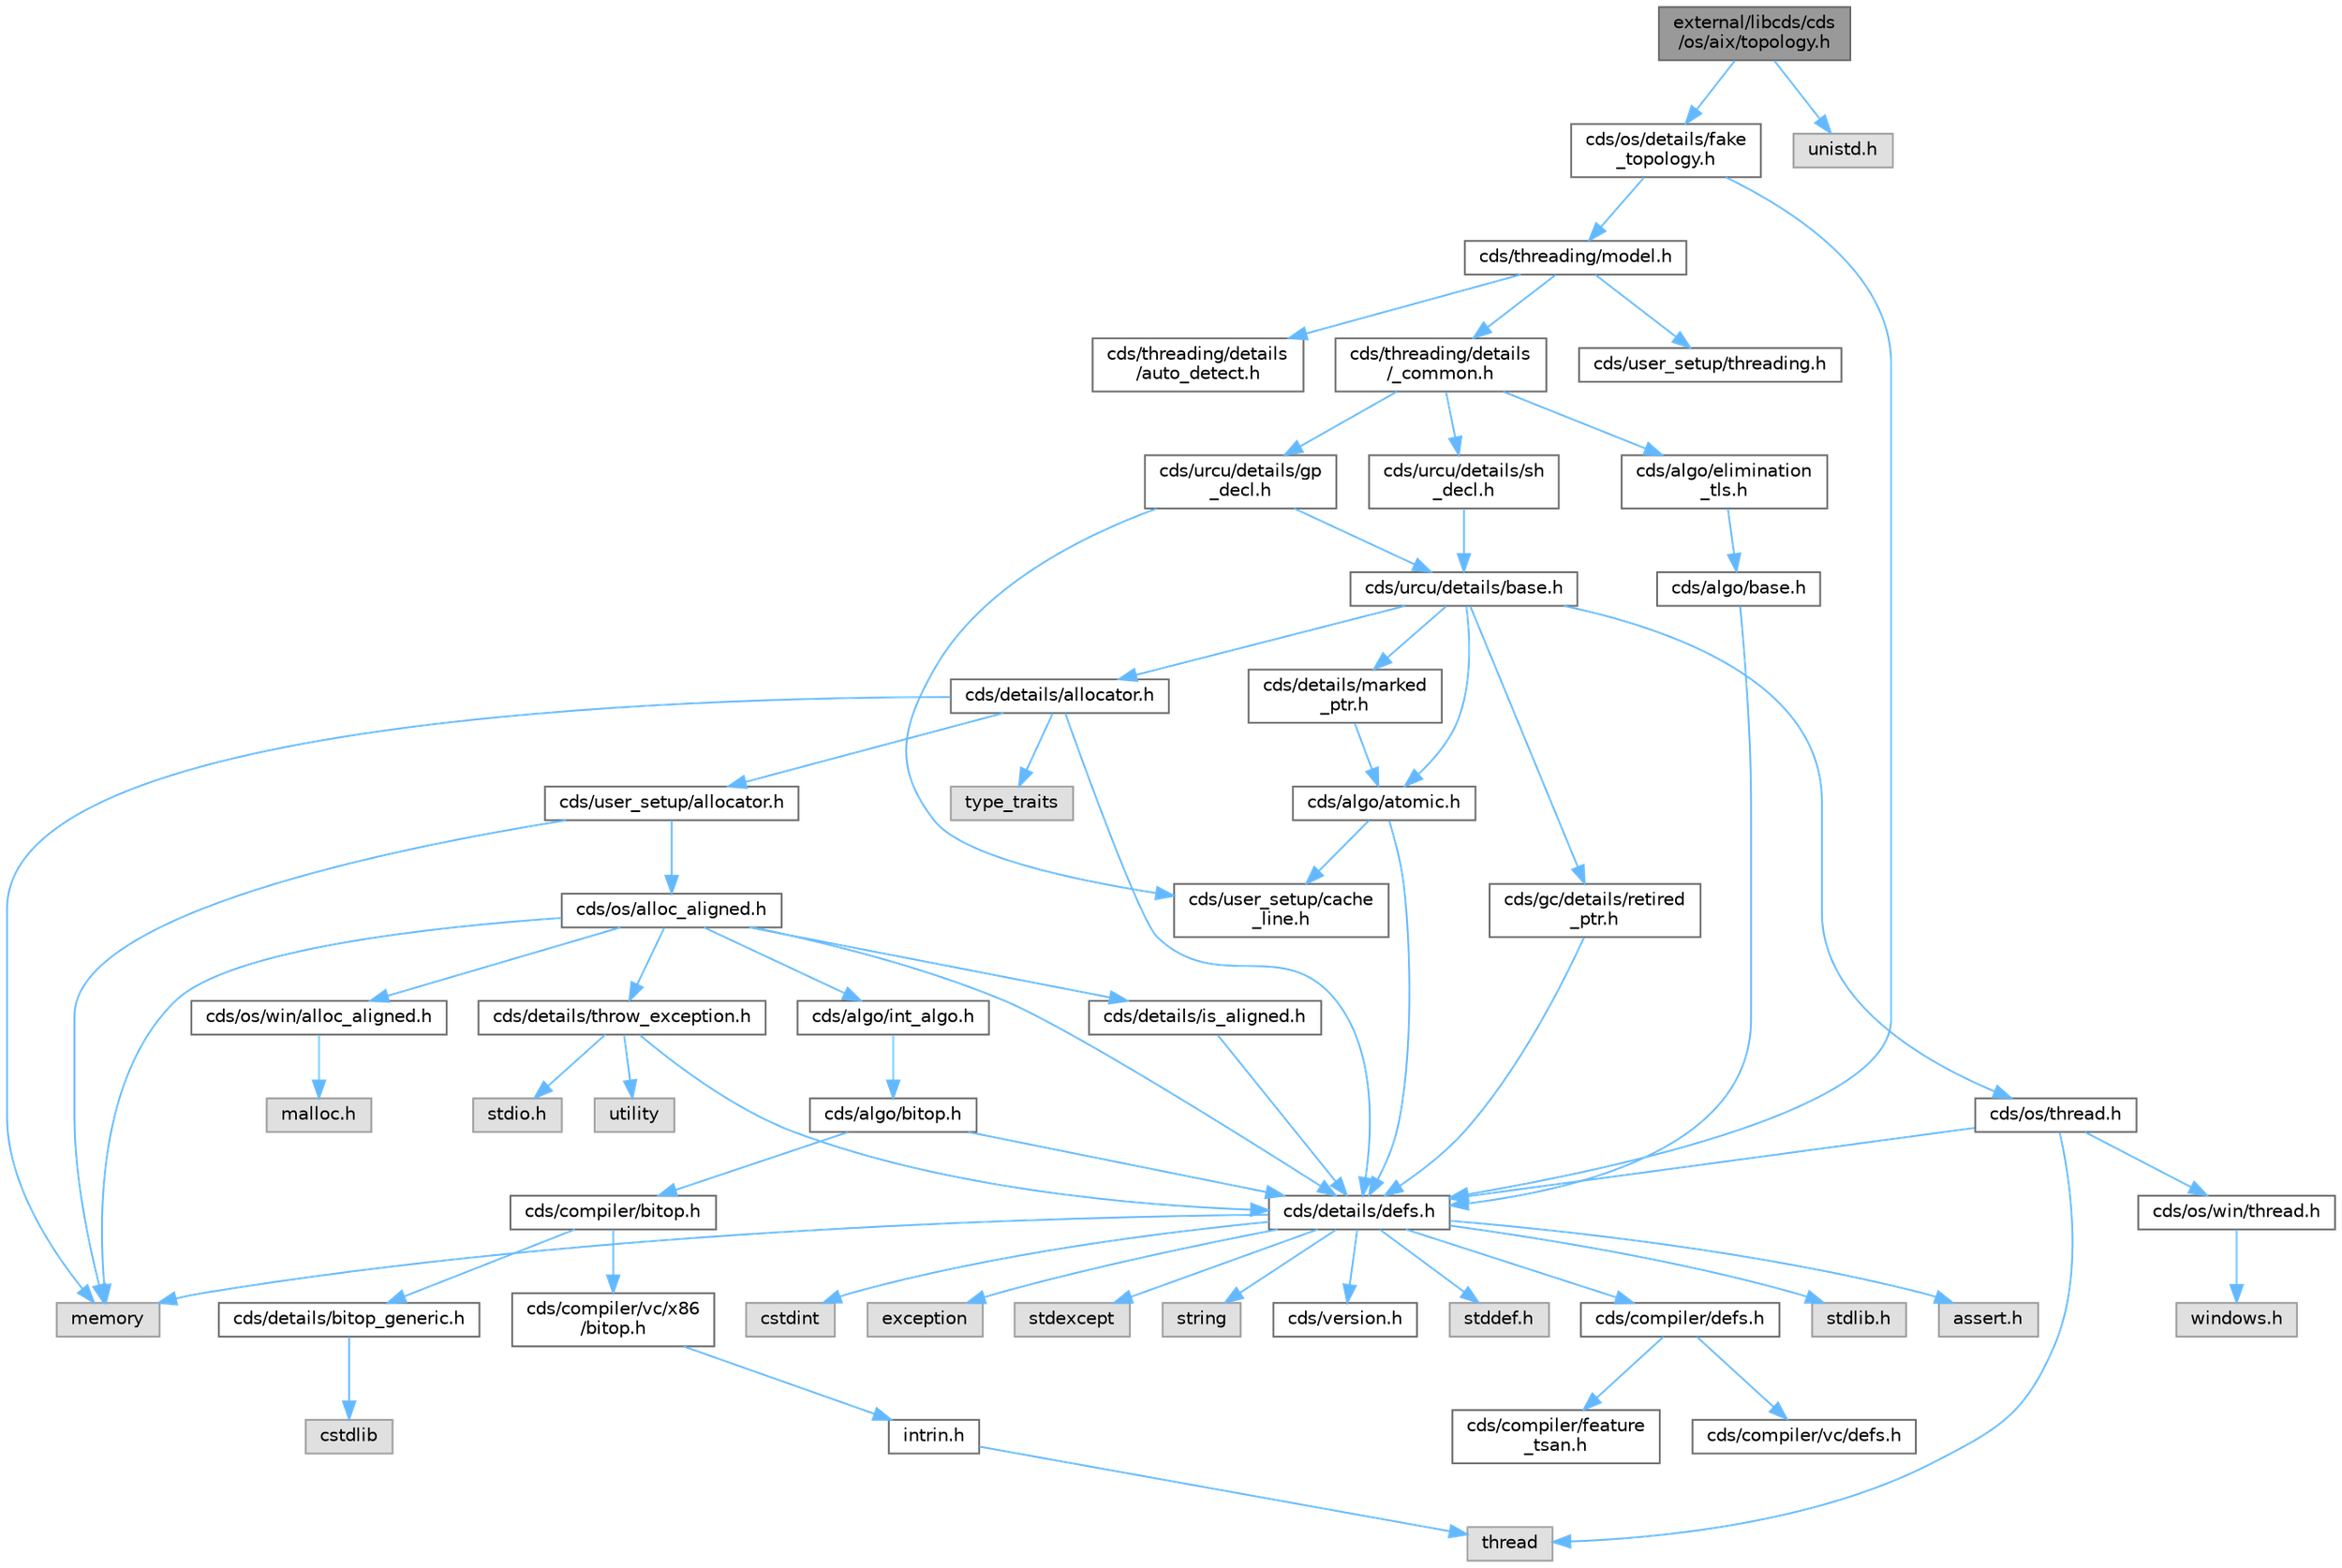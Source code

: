 digraph "external/libcds/cds/os/aix/topology.h"
{
 // LATEX_PDF_SIZE
  bgcolor="transparent";
  edge [fontname=Helvetica,fontsize=10,labelfontname=Helvetica,labelfontsize=10];
  node [fontname=Helvetica,fontsize=10,shape=box,height=0.2,width=0.4];
  Node1 [id="Node000001",label="external/libcds/cds\l/os/aix/topology.h",height=0.2,width=0.4,color="gray40", fillcolor="grey60", style="filled", fontcolor="black",tooltip=" "];
  Node1 -> Node2 [id="edge66_Node000001_Node000002",color="steelblue1",style="solid",tooltip=" "];
  Node2 [id="Node000002",label="cds/os/details/fake\l_topology.h",height=0.2,width=0.4,color="grey40", fillcolor="white", style="filled",URL="$details_2fake__topology_8h.html",tooltip=" "];
  Node2 -> Node3 [id="edge67_Node000002_Node000003",color="steelblue1",style="solid",tooltip=" "];
  Node3 [id="Node000003",label="cds/details/defs.h",height=0.2,width=0.4,color="grey40", fillcolor="white", style="filled",URL="$details_2defs_8h.html",tooltip=" "];
  Node3 -> Node4 [id="edge68_Node000003_Node000004",color="steelblue1",style="solid",tooltip=" "];
  Node4 [id="Node000004",label="stddef.h",height=0.2,width=0.4,color="grey60", fillcolor="#E0E0E0", style="filled",tooltip=" "];
  Node3 -> Node5 [id="edge69_Node000003_Node000005",color="steelblue1",style="solid",tooltip=" "];
  Node5 [id="Node000005",label="stdlib.h",height=0.2,width=0.4,color="grey60", fillcolor="#E0E0E0", style="filled",tooltip=" "];
  Node3 -> Node6 [id="edge70_Node000003_Node000006",color="steelblue1",style="solid",tooltip=" "];
  Node6 [id="Node000006",label="assert.h",height=0.2,width=0.4,color="grey60", fillcolor="#E0E0E0", style="filled",tooltip=" "];
  Node3 -> Node7 [id="edge71_Node000003_Node000007",color="steelblue1",style="solid",tooltip=" "];
  Node7 [id="Node000007",label="cstdint",height=0.2,width=0.4,color="grey60", fillcolor="#E0E0E0", style="filled",tooltip=" "];
  Node3 -> Node8 [id="edge72_Node000003_Node000008",color="steelblue1",style="solid",tooltip=" "];
  Node8 [id="Node000008",label="exception",height=0.2,width=0.4,color="grey60", fillcolor="#E0E0E0", style="filled",tooltip=" "];
  Node3 -> Node9 [id="edge73_Node000003_Node000009",color="steelblue1",style="solid",tooltip=" "];
  Node9 [id="Node000009",label="stdexcept",height=0.2,width=0.4,color="grey60", fillcolor="#E0E0E0", style="filled",tooltip=" "];
  Node3 -> Node10 [id="edge74_Node000003_Node000010",color="steelblue1",style="solid",tooltip=" "];
  Node10 [id="Node000010",label="string",height=0.2,width=0.4,color="grey60", fillcolor="#E0E0E0", style="filled",tooltip=" "];
  Node3 -> Node11 [id="edge75_Node000003_Node000011",color="steelblue1",style="solid",tooltip=" "];
  Node11 [id="Node000011",label="memory",height=0.2,width=0.4,color="grey60", fillcolor="#E0E0E0", style="filled",tooltip=" "];
  Node3 -> Node12 [id="edge76_Node000003_Node000012",color="steelblue1",style="solid",tooltip=" "];
  Node12 [id="Node000012",label="cds/version.h",height=0.2,width=0.4,color="grey40", fillcolor="white", style="filled",URL="$external_2libcds_2cds_2version_8h.html",tooltip=" "];
  Node3 -> Node13 [id="edge77_Node000003_Node000013",color="steelblue1",style="solid",tooltip=" "];
  Node13 [id="Node000013",label="cds/compiler/defs.h",height=0.2,width=0.4,color="grey40", fillcolor="white", style="filled",URL="$compiler_2defs_8h.html",tooltip=" "];
  Node13 -> Node14 [id="edge78_Node000013_Node000014",color="steelblue1",style="solid",tooltip=" "];
  Node14 [id="Node000014",label="cds/compiler/vc/defs.h",height=0.2,width=0.4,color="grey40", fillcolor="white", style="filled",URL="$compiler_2vc_2defs_8h.html",tooltip=" "];
  Node13 -> Node15 [id="edge79_Node000013_Node000015",color="steelblue1",style="solid",tooltip=" "];
  Node15 [id="Node000015",label="cds/compiler/feature\l_tsan.h",height=0.2,width=0.4,color="grey40", fillcolor="white", style="filled",URL="$feature__tsan_8h.html",tooltip=" "];
  Node2 -> Node16 [id="edge80_Node000002_Node000016",color="steelblue1",style="solid",tooltip=" "];
  Node16 [id="Node000016",label="cds/threading/model.h",height=0.2,width=0.4,color="grey40", fillcolor="white", style="filled",URL="$model_8h.html",tooltip=" "];
  Node16 -> Node17 [id="edge81_Node000016_Node000017",color="steelblue1",style="solid",tooltip=" "];
  Node17 [id="Node000017",label="cds/threading/details\l/_common.h",height=0.2,width=0.4,color="grey40", fillcolor="white", style="filled",URL="$__common_8h.html",tooltip=" "];
  Node17 -> Node18 [id="edge82_Node000017_Node000018",color="steelblue1",style="solid",tooltip=" "];
  Node18 [id="Node000018",label="cds/urcu/details/gp\l_decl.h",height=0.2,width=0.4,color="grey40", fillcolor="white", style="filled",URL="$gp__decl_8h.html",tooltip=" "];
  Node18 -> Node19 [id="edge83_Node000018_Node000019",color="steelblue1",style="solid",tooltip=" "];
  Node19 [id="Node000019",label="cds/urcu/details/base.h",height=0.2,width=0.4,color="grey40", fillcolor="white", style="filled",URL="$external_2libcds_2cds_2urcu_2details_2base_8h.html",tooltip=" "];
  Node19 -> Node20 [id="edge84_Node000019_Node000020",color="steelblue1",style="solid",tooltip=" "];
  Node20 [id="Node000020",label="cds/algo/atomic.h",height=0.2,width=0.4,color="grey40", fillcolor="white", style="filled",URL="$external_2libcds_2cds_2algo_2atomic_8h.html",tooltip=" "];
  Node20 -> Node3 [id="edge85_Node000020_Node000003",color="steelblue1",style="solid",tooltip=" "];
  Node20 -> Node21 [id="edge86_Node000020_Node000021",color="steelblue1",style="solid",tooltip=" "];
  Node21 [id="Node000021",label="cds/user_setup/cache\l_line.h",height=0.2,width=0.4,color="grey40", fillcolor="white", style="filled",URL="$cache__line_8h.html",tooltip="Cache-line size definition"];
  Node19 -> Node22 [id="edge87_Node000019_Node000022",color="steelblue1",style="solid",tooltip=" "];
  Node22 [id="Node000022",label="cds/gc/details/retired\l_ptr.h",height=0.2,width=0.4,color="grey40", fillcolor="white", style="filled",URL="$retired__ptr_8h.html",tooltip=" "];
  Node22 -> Node3 [id="edge88_Node000022_Node000003",color="steelblue1",style="solid",tooltip=" "];
  Node19 -> Node23 [id="edge89_Node000019_Node000023",color="steelblue1",style="solid",tooltip=" "];
  Node23 [id="Node000023",label="cds/details/allocator.h",height=0.2,width=0.4,color="grey40", fillcolor="white", style="filled",URL="$external_2libcds_2cds_2details_2allocator_8h.html",tooltip=" "];
  Node23 -> Node24 [id="edge90_Node000023_Node000024",color="steelblue1",style="solid",tooltip=" "];
  Node24 [id="Node000024",label="type_traits",height=0.2,width=0.4,color="grey60", fillcolor="#E0E0E0", style="filled",tooltip=" "];
  Node23 -> Node11 [id="edge91_Node000023_Node000011",color="steelblue1",style="solid",tooltip=" "];
  Node23 -> Node3 [id="edge92_Node000023_Node000003",color="steelblue1",style="solid",tooltip=" "];
  Node23 -> Node25 [id="edge93_Node000023_Node000025",color="steelblue1",style="solid",tooltip=" "];
  Node25 [id="Node000025",label="cds/user_setup/allocator.h",height=0.2,width=0.4,color="grey40", fillcolor="white", style="filled",URL="$external_2libcds_2cds_2user__setup_2allocator_8h.html",tooltip="Default implementation of allocator classes."];
  Node25 -> Node11 [id="edge94_Node000025_Node000011",color="steelblue1",style="solid",tooltip=" "];
  Node25 -> Node26 [id="edge95_Node000025_Node000026",color="steelblue1",style="solid",tooltip=" "];
  Node26 [id="Node000026",label="cds/os/alloc_aligned.h",height=0.2,width=0.4,color="grey40", fillcolor="white", style="filled",URL="$alloc__aligned_8h.html",tooltip=" "];
  Node26 -> Node3 [id="edge96_Node000026_Node000003",color="steelblue1",style="solid",tooltip=" "];
  Node26 -> Node27 [id="edge97_Node000026_Node000027",color="steelblue1",style="solid",tooltip=" "];
  Node27 [id="Node000027",label="cds/os/win/alloc_aligned.h",height=0.2,width=0.4,color="grey40", fillcolor="white", style="filled",URL="$win_2alloc__aligned_8h.html",tooltip=" "];
  Node27 -> Node28 [id="edge98_Node000027_Node000028",color="steelblue1",style="solid",tooltip=" "];
  Node28 [id="Node000028",label="malloc.h",height=0.2,width=0.4,color="grey60", fillcolor="#E0E0E0", style="filled",tooltip=" "];
  Node26 -> Node11 [id="edge99_Node000026_Node000011",color="steelblue1",style="solid",tooltip=" "];
  Node26 -> Node29 [id="edge100_Node000026_Node000029",color="steelblue1",style="solid",tooltip=" "];
  Node29 [id="Node000029",label="cds/details/is_aligned.h",height=0.2,width=0.4,color="grey40", fillcolor="white", style="filled",URL="$is__aligned_8h.html",tooltip=" "];
  Node29 -> Node3 [id="edge101_Node000029_Node000003",color="steelblue1",style="solid",tooltip=" "];
  Node26 -> Node30 [id="edge102_Node000026_Node000030",color="steelblue1",style="solid",tooltip=" "];
  Node30 [id="Node000030",label="cds/algo/int_algo.h",height=0.2,width=0.4,color="grey40", fillcolor="white", style="filled",URL="$int__algo_8h.html",tooltip=" "];
  Node30 -> Node31 [id="edge103_Node000030_Node000031",color="steelblue1",style="solid",tooltip=" "];
  Node31 [id="Node000031",label="cds/algo/bitop.h",height=0.2,width=0.4,color="grey40", fillcolor="white", style="filled",URL="$algo_2bitop_8h.html",tooltip=" "];
  Node31 -> Node3 [id="edge104_Node000031_Node000003",color="steelblue1",style="solid",tooltip=" "];
  Node31 -> Node32 [id="edge105_Node000031_Node000032",color="steelblue1",style="solid",tooltip=" "];
  Node32 [id="Node000032",label="cds/compiler/bitop.h",height=0.2,width=0.4,color="grey40", fillcolor="white", style="filled",URL="$compiler_2bitop_8h.html",tooltip=" "];
  Node32 -> Node33 [id="edge106_Node000032_Node000033",color="steelblue1",style="solid",tooltip=" "];
  Node33 [id="Node000033",label="cds/compiler/vc/x86\l/bitop.h",height=0.2,width=0.4,color="grey40", fillcolor="white", style="filled",URL="$compiler_2vc_2x86_2bitop_8h.html",tooltip=" "];
  Node33 -> Node34 [id="edge107_Node000033_Node000034",color="steelblue1",style="solid",tooltip=" "];
  Node34 [id="Node000034",label="intrin.h",height=0.2,width=0.4,color="grey40", fillcolor="white", style="filled",URL="$intrin_8h.html",tooltip=" "];
  Node34 -> Node35 [id="edge108_Node000034_Node000035",color="steelblue1",style="solid",tooltip=" "];
  Node35 [id="Node000035",label="thread",height=0.2,width=0.4,color="grey60", fillcolor="#E0E0E0", style="filled",tooltip=" "];
  Node32 -> Node36 [id="edge109_Node000032_Node000036",color="steelblue1",style="solid",tooltip=" "];
  Node36 [id="Node000036",label="cds/details/bitop_generic.h",height=0.2,width=0.4,color="grey40", fillcolor="white", style="filled",URL="$bitop__generic_8h.html",tooltip=" "];
  Node36 -> Node37 [id="edge110_Node000036_Node000037",color="steelblue1",style="solid",tooltip=" "];
  Node37 [id="Node000037",label="cstdlib",height=0.2,width=0.4,color="grey60", fillcolor="#E0E0E0", style="filled",tooltip=" "];
  Node26 -> Node38 [id="edge111_Node000026_Node000038",color="steelblue1",style="solid",tooltip=" "];
  Node38 [id="Node000038",label="cds/details/throw_exception.h",height=0.2,width=0.4,color="grey40", fillcolor="white", style="filled",URL="$throw__exception_8h.html",tooltip=" "];
  Node38 -> Node3 [id="edge112_Node000038_Node000003",color="steelblue1",style="solid",tooltip=" "];
  Node38 -> Node39 [id="edge113_Node000038_Node000039",color="steelblue1",style="solid",tooltip=" "];
  Node39 [id="Node000039",label="stdio.h",height=0.2,width=0.4,color="grey60", fillcolor="#E0E0E0", style="filled",tooltip=" "];
  Node38 -> Node40 [id="edge114_Node000038_Node000040",color="steelblue1",style="solid",tooltip=" "];
  Node40 [id="Node000040",label="utility",height=0.2,width=0.4,color="grey60", fillcolor="#E0E0E0", style="filled",tooltip=" "];
  Node19 -> Node41 [id="edge115_Node000019_Node000041",color="steelblue1",style="solid",tooltip=" "];
  Node41 [id="Node000041",label="cds/os/thread.h",height=0.2,width=0.4,color="grey40", fillcolor="white", style="filled",URL="$cds_2os_2thread_8h.html",tooltip=" "];
  Node41 -> Node35 [id="edge116_Node000041_Node000035",color="steelblue1",style="solid",tooltip=" "];
  Node41 -> Node3 [id="edge117_Node000041_Node000003",color="steelblue1",style="solid",tooltip=" "];
  Node41 -> Node42 [id="edge118_Node000041_Node000042",color="steelblue1",style="solid",tooltip=" "];
  Node42 [id="Node000042",label="cds/os/win/thread.h",height=0.2,width=0.4,color="grey40", fillcolor="white", style="filled",URL="$cds_2os_2win_2thread_8h.html",tooltip=" "];
  Node42 -> Node43 [id="edge119_Node000042_Node000043",color="steelblue1",style="solid",tooltip=" "];
  Node43 [id="Node000043",label="windows.h",height=0.2,width=0.4,color="grey60", fillcolor="#E0E0E0", style="filled",tooltip=" "];
  Node19 -> Node44 [id="edge120_Node000019_Node000044",color="steelblue1",style="solid",tooltip=" "];
  Node44 [id="Node000044",label="cds/details/marked\l_ptr.h",height=0.2,width=0.4,color="grey40", fillcolor="white", style="filled",URL="$marked__ptr_8h.html",tooltip=" "];
  Node44 -> Node20 [id="edge121_Node000044_Node000020",color="steelblue1",style="solid",tooltip=" "];
  Node18 -> Node21 [id="edge122_Node000018_Node000021",color="steelblue1",style="solid",tooltip=" "];
  Node17 -> Node45 [id="edge123_Node000017_Node000045",color="steelblue1",style="solid",tooltip=" "];
  Node45 [id="Node000045",label="cds/urcu/details/sh\l_decl.h",height=0.2,width=0.4,color="grey40", fillcolor="white", style="filled",URL="$sh__decl_8h.html",tooltip=" "];
  Node45 -> Node19 [id="edge124_Node000045_Node000019",color="steelblue1",style="solid",tooltip=" "];
  Node17 -> Node46 [id="edge125_Node000017_Node000046",color="steelblue1",style="solid",tooltip=" "];
  Node46 [id="Node000046",label="cds/algo/elimination\l_tls.h",height=0.2,width=0.4,color="grey40", fillcolor="white", style="filled",URL="$elimination__tls_8h.html",tooltip=" "];
  Node46 -> Node47 [id="edge126_Node000046_Node000047",color="steelblue1",style="solid",tooltip=" "];
  Node47 [id="Node000047",label="cds/algo/base.h",height=0.2,width=0.4,color="grey40", fillcolor="white", style="filled",URL="$external_2libcds_2cds_2algo_2base_8h.html",tooltip=" "];
  Node47 -> Node3 [id="edge127_Node000047_Node000003",color="steelblue1",style="solid",tooltip=" "];
  Node16 -> Node48 [id="edge128_Node000016_Node000048",color="steelblue1",style="solid",tooltip=" "];
  Node48 [id="Node000048",label="cds/user_setup/threading.h",height=0.2,width=0.4,color="grey40", fillcolor="white", style="filled",URL="$external_2libcds_2cds_2user__setup_2threading_8h.html",tooltip=" "];
  Node16 -> Node49 [id="edge129_Node000016_Node000049",color="steelblue1",style="solid",tooltip=" "];
  Node49 [id="Node000049",label="cds/threading/details\l/auto_detect.h",height=0.2,width=0.4,color="grey40", fillcolor="white", style="filled",URL="$auto__detect_8h.html",tooltip=" "];
  Node1 -> Node50 [id="edge130_Node000001_Node000050",color="steelblue1",style="solid",tooltip=" "];
  Node50 [id="Node000050",label="unistd.h",height=0.2,width=0.4,color="grey60", fillcolor="#E0E0E0", style="filled",tooltip=" "];
}
